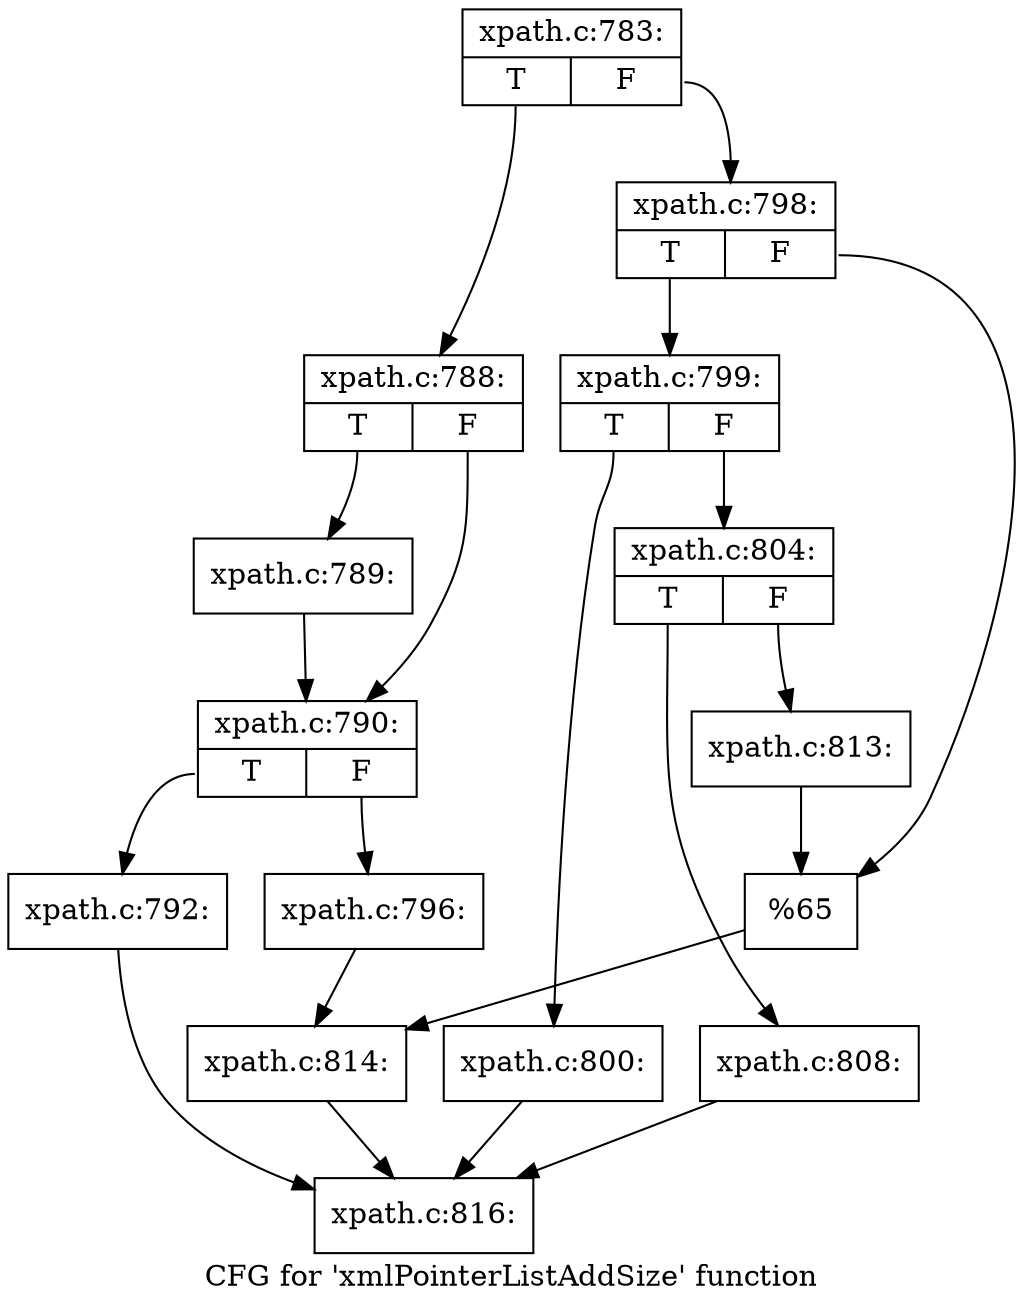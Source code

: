 digraph "CFG for 'xmlPointerListAddSize' function" {
	label="CFG for 'xmlPointerListAddSize' function";

	Node0x4d807f0 [shape=record,label="{xpath.c:783:|{<s0>T|<s1>F}}"];
	Node0x4d807f0:s0 -> Node0x4d83010;
	Node0x4d807f0:s1 -> Node0x4d830b0;
	Node0x4d83010 [shape=record,label="{xpath.c:788:|{<s0>T|<s1>F}}"];
	Node0x4d83010:s0 -> Node0x4d835a0;
	Node0x4d83010:s1 -> Node0x4d835f0;
	Node0x4d835a0 [shape=record,label="{xpath.c:789:}"];
	Node0x4d835a0 -> Node0x4d835f0;
	Node0x4d835f0 [shape=record,label="{xpath.c:790:|{<s0>T|<s1>F}}"];
	Node0x4d835f0:s0 -> Node0x4d83fb0;
	Node0x4d835f0:s1 -> Node0x4d84000;
	Node0x4d83fb0 [shape=record,label="{xpath.c:792:}"];
	Node0x4d83fb0 -> Node0x4d825e0;
	Node0x4d84000 [shape=record,label="{xpath.c:796:}"];
	Node0x4d84000 -> Node0x4d83060;
	Node0x4d830b0 [shape=record,label="{xpath.c:798:|{<s0>T|<s1>F}}"];
	Node0x4d830b0:s0 -> Node0x4d84d90;
	Node0x4d830b0:s1 -> Node0x4d84de0;
	Node0x4d84d90 [shape=record,label="{xpath.c:799:|{<s0>T|<s1>F}}"];
	Node0x4d84d90:s0 -> Node0x4d85460;
	Node0x4d84d90:s1 -> Node0x4d854b0;
	Node0x4d85460 [shape=record,label="{xpath.c:800:}"];
	Node0x4d85460 -> Node0x4d825e0;
	Node0x4d854b0 [shape=record,label="{xpath.c:804:|{<s0>T|<s1>F}}"];
	Node0x4d854b0:s0 -> Node0x4d86a50;
	Node0x4d854b0:s1 -> Node0x4d86aa0;
	Node0x4d86a50 [shape=record,label="{xpath.c:808:}"];
	Node0x4d86a50 -> Node0x4d825e0;
	Node0x4d86aa0 [shape=record,label="{xpath.c:813:}"];
	Node0x4d86aa0 -> Node0x4d84de0;
	Node0x4d84de0 [shape=record,label="{%65}"];
	Node0x4d84de0 -> Node0x4d83060;
	Node0x4d83060 [shape=record,label="{xpath.c:814:}"];
	Node0x4d83060 -> Node0x4d825e0;
	Node0x4d825e0 [shape=record,label="{xpath.c:816:}"];
}
